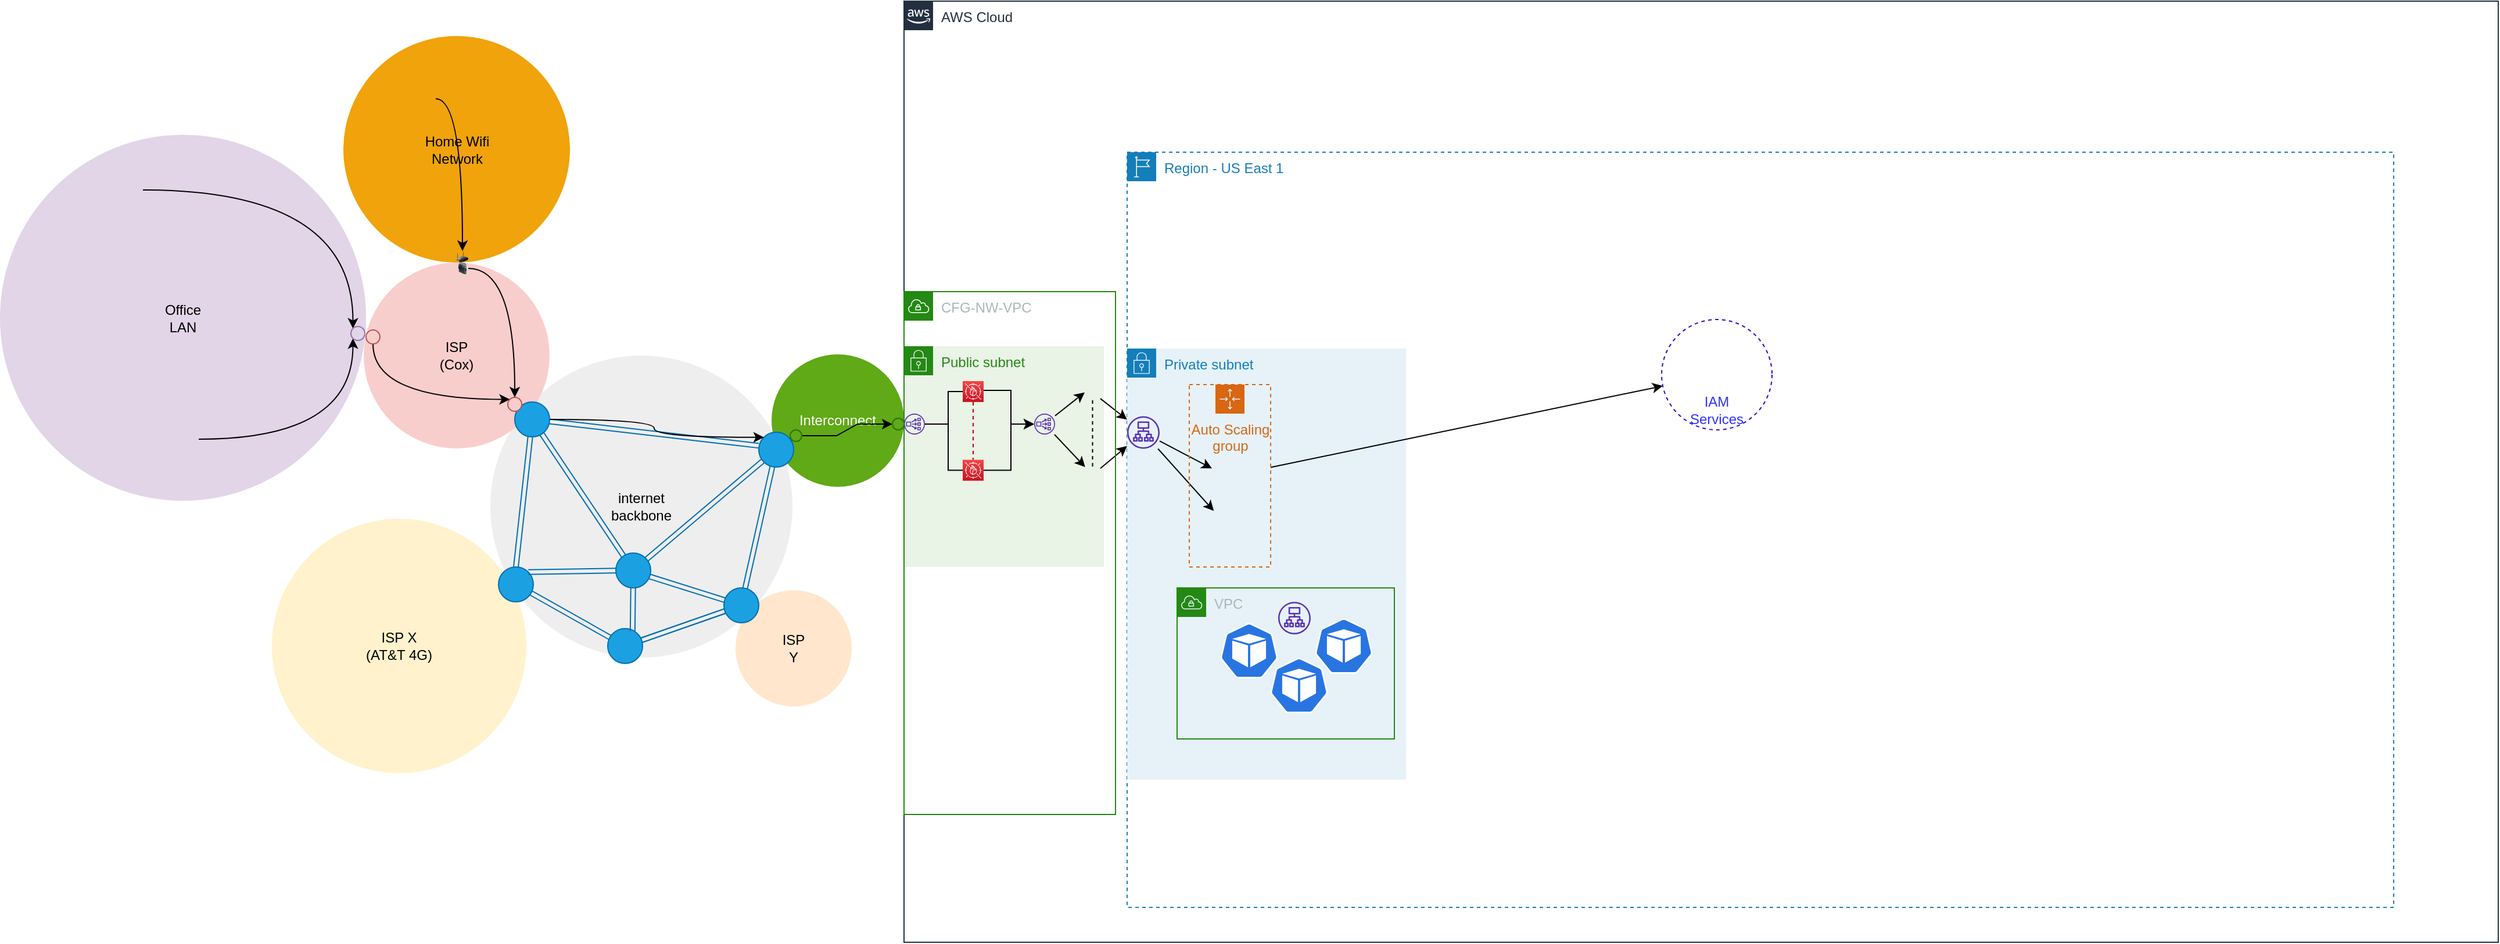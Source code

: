 <mxfile version="14.9.6" type="github">
  <diagram id="wZ5m5fd0sFRycb3nMDRE" name="Page-1">
    <mxGraphModel dx="848" dy="474" grid="1" gridSize="10" guides="1" tooltips="1" connect="1" arrows="1" fold="1" page="1" pageScale="1" pageWidth="1100" pageHeight="850" math="0" shadow="0">
      <root>
        <mxCell id="0" />
        <mxCell id="1" parent="0" />
        <mxCell id="9LF7i5iPYAwtUj0q6y-a-134" value="AWS Cloud" style="points=[[0,0],[0.25,0],[0.5,0],[0.75,0],[1,0],[1,0.25],[1,0.5],[1,0.75],[1,1],[0.75,1],[0.5,1],[0.25,1],[0,1],[0,0.75],[0,0.5],[0,0.25]];outlineConnect=0;gradientColor=none;html=1;whiteSpace=wrap;fontSize=12;fontStyle=0;shape=mxgraph.aws4.group;grIcon=mxgraph.aws4.group_aws_cloud_alt;strokeColor=#232F3E;fillColor=none;verticalAlign=top;align=left;spacingLeft=30;fontColor=#232F3E;dashed=0;" vertex="1" parent="1">
          <mxGeometry x="818" y="20" width="1372" height="810" as="geometry" />
        </mxCell>
        <mxCell id="9LF7i5iPYAwtUj0q6y-a-136" value="Region - US East 1" style="points=[[0,0],[0.25,0],[0.5,0],[0.75,0],[1,0],[1,0.25],[1,0.5],[1,0.75],[1,1],[0.75,1],[0.5,1],[0.25,1],[0,1],[0,0.75],[0,0.5],[0,0.25]];outlineConnect=0;gradientColor=none;html=1;whiteSpace=wrap;fontSize=12;fontStyle=0;shape=mxgraph.aws4.group;grIcon=mxgraph.aws4.group_region;strokeColor=#147EBA;fillColor=none;verticalAlign=top;align=left;spacingLeft=30;fontColor=#147EBA;dashed=1;" vertex="1" parent="1">
          <mxGeometry x="1010" y="150" width="1090" height="650" as="geometry" />
        </mxCell>
        <mxCell id="9LF7i5iPYAwtUj0q6y-a-141" value="Private subnet" style="points=[[0,0],[0.25,0],[0.5,0],[0.75,0],[1,0],[1,0.25],[1,0.5],[1,0.75],[1,1],[0.75,1],[0.5,1],[0.25,1],[0,1],[0,0.75],[0,0.5],[0,0.25]];outlineConnect=0;gradientColor=none;html=1;whiteSpace=wrap;fontSize=12;fontStyle=0;shape=mxgraph.aws4.group;grIcon=mxgraph.aws4.group_security_group;grStroke=0;strokeColor=#147EBA;fillColor=#E6F2F8;verticalAlign=top;align=left;spacingLeft=30;fontColor=#147EBA;dashed=0;" vertex="1" parent="1">
          <mxGeometry x="1010" y="319" width="240" height="371" as="geometry" />
        </mxCell>
        <mxCell id="9LF7i5iPYAwtUj0q6y-a-138" value="Public subnet" style="points=[[0,0],[0.25,0],[0.5,0],[0.75,0],[1,0],[1,0.25],[1,0.5],[1,0.75],[1,1],[0.75,1],[0.5,1],[0.25,1],[0,1],[0,0.75],[0,0.5],[0,0.25]];outlineConnect=0;gradientColor=none;html=1;whiteSpace=wrap;fontSize=12;fontStyle=0;shape=mxgraph.aws4.group;grIcon=mxgraph.aws4.group_security_group;grStroke=0;strokeColor=#248814;fillColor=#E9F3E6;verticalAlign=top;align=left;spacingLeft=30;fontColor=#248814;dashed=0;" vertex="1" parent="1">
          <mxGeometry x="818" y="317" width="172" height="190" as="geometry" />
        </mxCell>
        <mxCell id="9LF7i5iPYAwtUj0q6y-a-24" value="Interconnect" style="ellipse;whiteSpace=wrap;html=1;aspect=fixed;fillColor=#60a917;fontColor=#ffffff;strokeColor=none;" vertex="1" parent="1">
          <mxGeometry x="704" y="324" width="114" height="114" as="geometry" />
        </mxCell>
        <mxCell id="9LF7i5iPYAwtUj0q6y-a-23" value="internet&lt;br&gt;backbone" style="ellipse;whiteSpace=wrap;html=1;aspect=fixed;fillColor=#eeeeee;strokeColor=none;" vertex="1" parent="1">
          <mxGeometry x="462" y="325" width="260" height="260" as="geometry" />
        </mxCell>
        <mxCell id="9LF7i5iPYAwtUj0q6y-a-22" value="Office &lt;br&gt;LAN" style="ellipse;whiteSpace=wrap;html=1;aspect=fixed;fillColor=#e1d5e7;strokeColor=none;" vertex="1" parent="1">
          <mxGeometry x="40" y="135" width="315" height="315" as="geometry" />
        </mxCell>
        <mxCell id="9LF7i5iPYAwtUj0q6y-a-73" value="" style="edgeStyle=orthogonalEdgeStyle;curved=1;rounded=0;orthogonalLoop=1;jettySize=auto;html=1;endArrow=classic;endFill=1;entryX=0;entryY=0;entryDx=0;entryDy=0;" edge="1" parent="1" source="9LF7i5iPYAwtUj0q6y-a-4" target="9LF7i5iPYAwtUj0q6y-a-57">
          <mxGeometry relative="1" as="geometry">
            <mxPoint x="306.5" y="159" as="targetPoint" />
          </mxGeometry>
        </mxCell>
        <mxCell id="9LF7i5iPYAwtUj0q6y-a-4" value="" style="shape=image;html=1;verticalAlign=top;verticalLabelPosition=bottom;labelBackgroundColor=#ffffff;imageAspect=0;aspect=fixed;image=https://cdn4.iconfinder.com/data/icons/internet-security-flat-2/32/Internet_Security_Browser_webpage_website_web_page-128.png" vertex="1" parent="1">
          <mxGeometry x="115" y="158.5" width="48" height="48" as="geometry" />
        </mxCell>
        <mxCell id="9LF7i5iPYAwtUj0q6y-a-19" value="ISP&lt;br&gt;(Cox)" style="ellipse;whiteSpace=wrap;html=1;aspect=fixed;fillColor=#f8cecc;strokeColor=none;" vertex="1" parent="1">
          <mxGeometry x="353" y="245" width="160" height="160" as="geometry" />
        </mxCell>
        <mxCell id="9LF7i5iPYAwtUj0q6y-a-20" value="ISP X&lt;br&gt;(AT&amp;amp;T 4G)" style="ellipse;whiteSpace=wrap;html=1;aspect=fixed;fillColor=#fff2cc;strokeColor=none;" vertex="1" parent="1">
          <mxGeometry x="274" y="465.5" width="219" height="219" as="geometry" />
        </mxCell>
        <mxCell id="9LF7i5iPYAwtUj0q6y-a-47" value="" style="edgeStyle=none;rounded=0;orthogonalLoop=1;jettySize=auto;html=1;endArrow=none;endFill=0;shape=link;fillColor=#1ba1e2;strokeColor=#006EAF;" edge="1" parent="1" source="9LF7i5iPYAwtUj0q6y-a-27" target="9LF7i5iPYAwtUj0q6y-a-46">
          <mxGeometry relative="1" as="geometry" />
        </mxCell>
        <mxCell id="9LF7i5iPYAwtUj0q6y-a-27" value="" style="ellipse;whiteSpace=wrap;html=1;aspect=fixed;fillColor=#1ba1e2;fontColor=#ffffff;strokeColor=#006EAF;" vertex="1" parent="1">
          <mxGeometry x="693" y="391" width="30" height="30" as="geometry" />
        </mxCell>
        <mxCell id="9LF7i5iPYAwtUj0q6y-a-40" value="" style="rounded=0;orthogonalLoop=1;jettySize=auto;html=1;endArrow=none;endFill=0;shape=link;fillColor=#1ba1e2;strokeColor=#006EAF;exitX=0.5;exitY=0;exitDx=0;exitDy=0;" edge="1" parent="1" source="9LF7i5iPYAwtUj0q6y-a-30" target="9LF7i5iPYAwtUj0q6y-a-35">
          <mxGeometry relative="1" as="geometry">
            <mxPoint x="512.027" y="376.685" as="sourcePoint" />
          </mxGeometry>
        </mxCell>
        <mxCell id="9LF7i5iPYAwtUj0q6y-a-43" value="" style="edgeStyle=none;rounded=0;orthogonalLoop=1;jettySize=auto;html=1;endArrow=none;endFill=0;shape=link;fillColor=#1ba1e2;strokeColor=#006EAF;" edge="1" parent="1" source="9LF7i5iPYAwtUj0q6y-a-30" target="9LF7i5iPYAwtUj0q6y-a-42">
          <mxGeometry relative="1" as="geometry" />
        </mxCell>
        <mxCell id="9LF7i5iPYAwtUj0q6y-a-30" value="" style="ellipse;whiteSpace=wrap;html=1;aspect=fixed;fillColor=#1ba1e2;fontColor=#ffffff;strokeColor=#006EAF;" vertex="1" parent="1">
          <mxGeometry x="469" y="507" width="30" height="30" as="geometry" />
        </mxCell>
        <mxCell id="9LF7i5iPYAwtUj0q6y-a-31" value="ISP&lt;br&gt;Y" style="ellipse;whiteSpace=wrap;html=1;aspect=fixed;fillColor=#ffe6cc;strokeColor=none;" vertex="1" parent="1">
          <mxGeometry x="673" y="527" width="100" height="100" as="geometry" />
        </mxCell>
        <mxCell id="9LF7i5iPYAwtUj0q6y-a-45" value="" style="edgeStyle=none;rounded=0;orthogonalLoop=1;jettySize=auto;html=1;endArrow=none;endFill=0;shape=link;fillColor=#1ba1e2;strokeColor=#006EAF;" edge="1" parent="1" source="9LF7i5iPYAwtUj0q6y-a-32" target="9LF7i5iPYAwtUj0q6y-a-27">
          <mxGeometry relative="1" as="geometry" />
        </mxCell>
        <mxCell id="9LF7i5iPYAwtUj0q6y-a-53" value="" style="edgeStyle=none;shape=link;rounded=0;orthogonalLoop=1;jettySize=auto;html=1;endArrow=none;endFill=0;fillColor=#1ba1e2;strokeColor=#006EAF;" edge="1" parent="1" source="9LF7i5iPYAwtUj0q6y-a-32" target="9LF7i5iPYAwtUj0q6y-a-42">
          <mxGeometry relative="1" as="geometry" />
        </mxCell>
        <mxCell id="9LF7i5iPYAwtUj0q6y-a-55" value="" style="edgeStyle=none;shape=link;rounded=0;orthogonalLoop=1;jettySize=auto;html=1;endArrow=none;endFill=0;entryX=0.924;entryY=0.66;entryDx=0;entryDy=0;fillColor=#1ba1e2;strokeColor=#006EAF;entryPerimeter=0;" edge="1" parent="1" source="9LF7i5iPYAwtUj0q6y-a-32" target="9LF7i5iPYAwtUj0q6y-a-46">
          <mxGeometry relative="1" as="geometry" />
        </mxCell>
        <mxCell id="9LF7i5iPYAwtUj0q6y-a-32" value="" style="ellipse;whiteSpace=wrap;html=1;aspect=fixed;fillColor=#1ba1e2;fontColor=#ffffff;strokeColor=#006EAF;" vertex="1" parent="1">
          <mxGeometry x="663" y="525" width="30" height="30" as="geometry" />
        </mxCell>
        <mxCell id="9LF7i5iPYAwtUj0q6y-a-56" value="" style="edgeStyle=none;shape=link;rounded=0;orthogonalLoop=1;jettySize=auto;html=1;endArrow=none;endFill=0;entryX=-0.006;entryY=0.386;entryDx=0;entryDy=0;fillColor=#1ba1e2;strokeColor=#006EAF;entryPerimeter=0;" edge="1" parent="1" source="9LF7i5iPYAwtUj0q6y-a-35" target="9LF7i5iPYAwtUj0q6y-a-27">
          <mxGeometry relative="1" as="geometry" />
        </mxCell>
        <mxCell id="9LF7i5iPYAwtUj0q6y-a-84" value="" style="edgeStyle=orthogonalEdgeStyle;curved=1;rounded=0;orthogonalLoop=1;jettySize=auto;html=1;endArrow=classic;endFill=1;entryX=0;entryY=0;entryDx=0;entryDy=0;" edge="1" parent="1" source="9LF7i5iPYAwtUj0q6y-a-35" target="9LF7i5iPYAwtUj0q6y-a-27">
          <mxGeometry relative="1" as="geometry">
            <mxPoint x="593.0" y="380" as="targetPoint" />
            <Array as="points">
              <mxPoint x="603" y="380" />
              <mxPoint x="603" y="395" />
            </Array>
          </mxGeometry>
        </mxCell>
        <mxCell id="9LF7i5iPYAwtUj0q6y-a-35" value="" style="ellipse;whiteSpace=wrap;html=1;aspect=fixed;fillColor=#1ba1e2;fontColor=#ffffff;strokeColor=#006EAF;" vertex="1" parent="1">
          <mxGeometry x="483" y="365" width="30" height="30" as="geometry" />
        </mxCell>
        <mxCell id="9LF7i5iPYAwtUj0q6y-a-75" value="" style="edgeStyle=orthogonalEdgeStyle;curved=1;rounded=0;orthogonalLoop=1;jettySize=auto;html=1;endArrow=classic;endFill=1;entryX=0;entryY=1;entryDx=0;entryDy=0;" edge="1" parent="1" source="9LF7i5iPYAwtUj0q6y-a-36" target="9LF7i5iPYAwtUj0q6y-a-57">
          <mxGeometry relative="1" as="geometry">
            <mxPoint x="306.5" y="397.0" as="targetPoint" />
            <Array as="points">
              <mxPoint x="344" y="397" />
            </Array>
          </mxGeometry>
        </mxCell>
        <mxCell id="9LF7i5iPYAwtUj0q6y-a-36" value="" style="shape=image;html=1;verticalAlign=top;verticalLabelPosition=bottom;labelBackgroundColor=#ffffff;imageAspect=0;aspect=fixed;image=https://cdn4.iconfinder.com/data/icons/internet-security-flat-2/32/Internet_Security_Browser_webpage_website_web_page-128.png" vertex="1" parent="1">
          <mxGeometry x="163" y="373" width="48" height="48" as="geometry" />
        </mxCell>
        <mxCell id="9LF7i5iPYAwtUj0q6y-a-37" value="Home Wifi &lt;br&gt;Network" style="ellipse;whiteSpace=wrap;html=1;aspect=fixed;fillColor=#f0a30a;fontColor=#000000;strokeColor=none;" vertex="1" parent="1">
          <mxGeometry x="335.5" y="50" width="195" height="195" as="geometry" />
        </mxCell>
        <mxCell id="9LF7i5iPYAwtUj0q6y-a-78" value="" style="edgeStyle=orthogonalEdgeStyle;curved=1;rounded=0;orthogonalLoop=1;jettySize=auto;html=1;endArrow=classic;endFill=1;entryX=0.5;entryY=0;entryDx=0;entryDy=0;" edge="1" parent="1" source="9LF7i5iPYAwtUj0q6y-a-39" target="9LF7i5iPYAwtUj0q6y-a-60">
          <mxGeometry relative="1" as="geometry" />
        </mxCell>
        <mxCell id="9LF7i5iPYAwtUj0q6y-a-39" value="" style="shape=image;html=1;verticalAlign=top;verticalLabelPosition=bottom;labelBackgroundColor=#ffffff;imageAspect=0;aspect=fixed;image=https://cdn4.iconfinder.com/data/icons/internet-security-flat-2/32/Internet_Security_Browser_webpage_website_web_page-128.png" vertex="1" parent="1">
          <mxGeometry x="367" y="80" width="48" height="48" as="geometry" />
        </mxCell>
        <mxCell id="9LF7i5iPYAwtUj0q6y-a-44" value="" style="edgeStyle=none;rounded=0;orthogonalLoop=1;jettySize=auto;html=1;endArrow=none;endFill=0;shape=link;fillColor=#1ba1e2;strokeColor=#006EAF;" edge="1" parent="1" source="9LF7i5iPYAwtUj0q6y-a-42" target="9LF7i5iPYAwtUj0q6y-a-32">
          <mxGeometry relative="1" as="geometry" />
        </mxCell>
        <mxCell id="9LF7i5iPYAwtUj0q6y-a-42" value="" style="ellipse;whiteSpace=wrap;html=1;aspect=fixed;fillColor=#1ba1e2;fontColor=#ffffff;strokeColor=#006EAF;" vertex="1" parent="1">
          <mxGeometry x="563" y="560" width="30" height="30" as="geometry" />
        </mxCell>
        <mxCell id="9LF7i5iPYAwtUj0q6y-a-48" value="" style="edgeStyle=none;rounded=0;orthogonalLoop=1;jettySize=auto;html=1;endArrow=none;endFill=0;shape=link;fillColor=#1ba1e2;strokeColor=#006EAF;" edge="1" parent="1" source="9LF7i5iPYAwtUj0q6y-a-46" target="9LF7i5iPYAwtUj0q6y-a-35">
          <mxGeometry relative="1" as="geometry" />
        </mxCell>
        <mxCell id="9LF7i5iPYAwtUj0q6y-a-50" value="" style="edgeStyle=none;shape=link;rounded=0;orthogonalLoop=1;jettySize=auto;html=1;endArrow=none;endFill=0;entryX=1;entryY=0;entryDx=0;entryDy=0;fillColor=#1ba1e2;strokeColor=#006EAF;" edge="1" parent="1" source="9LF7i5iPYAwtUj0q6y-a-46" target="9LF7i5iPYAwtUj0q6y-a-30">
          <mxGeometry relative="1" as="geometry">
            <mxPoint x="554.5" y="510" as="targetPoint" />
          </mxGeometry>
        </mxCell>
        <mxCell id="9LF7i5iPYAwtUj0q6y-a-52" value="" style="edgeStyle=none;shape=link;rounded=0;orthogonalLoop=1;jettySize=auto;html=1;endArrow=none;endFill=0;entryX=0.714;entryY=0.076;entryDx=0;entryDy=0;fillColor=#1ba1e2;strokeColor=#006EAF;entryPerimeter=0;" edge="1" parent="1" source="9LF7i5iPYAwtUj0q6y-a-46" target="9LF7i5iPYAwtUj0q6y-a-42">
          <mxGeometry relative="1" as="geometry">
            <mxPoint x="554.5" y="495" as="targetPoint" />
          </mxGeometry>
        </mxCell>
        <mxCell id="9LF7i5iPYAwtUj0q6y-a-46" value="" style="ellipse;whiteSpace=wrap;html=1;aspect=fixed;fillColor=#1ba1e2;fontColor=#ffffff;strokeColor=#006EAF;" vertex="1" parent="1">
          <mxGeometry x="570" y="495" width="30" height="30" as="geometry" />
        </mxCell>
        <mxCell id="9LF7i5iPYAwtUj0q6y-a-57" value="" style="ellipse;whiteSpace=wrap;html=1;aspect=fixed;strokeColor=#9673a6;fillColor=#e1d5e7;" vertex="1" parent="1">
          <mxGeometry x="342" y="300" width="12" height="12" as="geometry" />
        </mxCell>
        <mxCell id="9LF7i5iPYAwtUj0q6y-a-60" value="" style="image;html=1;image=img/lib/clip_art/networking/Wireless_Router_128x128.png;fillColor=none;" vertex="1" parent="1">
          <mxGeometry x="433" y="235" width="10" height="10" as="geometry" />
        </mxCell>
        <mxCell id="9LF7i5iPYAwtUj0q6y-a-77" value="" style="edgeStyle=orthogonalEdgeStyle;curved=1;rounded=0;orthogonalLoop=1;jettySize=auto;html=1;endArrow=classic;endFill=1;" edge="1" parent="1" source="9LF7i5iPYAwtUj0q6y-a-61" target="9LF7i5iPYAwtUj0q6y-a-65">
          <mxGeometry relative="1" as="geometry" />
        </mxCell>
        <mxCell id="9LF7i5iPYAwtUj0q6y-a-61" value="" style="image;html=1;image=img/lib/clip_art/networking/Modem_128x128.png;fillColor=none;" vertex="1" parent="1">
          <mxGeometry x="433" y="245" width="10" height="10" as="geometry" />
        </mxCell>
        <mxCell id="9LF7i5iPYAwtUj0q6y-a-76" value="" style="edgeStyle=orthogonalEdgeStyle;curved=1;rounded=0;orthogonalLoop=1;jettySize=auto;html=1;endArrow=classic;endFill=1;entryX=0;entryY=0;entryDx=0;entryDy=0;" edge="1" parent="1" source="9LF7i5iPYAwtUj0q6y-a-63" target="9LF7i5iPYAwtUj0q6y-a-65">
          <mxGeometry relative="1" as="geometry">
            <Array as="points">
              <mxPoint x="361" y="363" />
            </Array>
          </mxGeometry>
        </mxCell>
        <mxCell id="9LF7i5iPYAwtUj0q6y-a-63" value="" style="ellipse;whiteSpace=wrap;html=1;aspect=fixed;strokeColor=#b85450;fillColor=#f8cecc;" vertex="1" parent="1">
          <mxGeometry x="355" y="303" width="12" height="12" as="geometry" />
        </mxCell>
        <mxCell id="9LF7i5iPYAwtUj0q6y-a-64" value="" style="shape=image;html=1;verticalAlign=top;verticalLabelPosition=bottom;labelBackgroundColor=#ffffff;imageAspect=0;aspect=fixed;image=https://cdn4.iconfinder.com/data/icons/internet-security-flat-2/32/Internet_Security_Browser_webpage_website_web_page-128.png" vertex="1" parent="1">
          <mxGeometry x="178.5" y="551" width="48" height="48" as="geometry" />
        </mxCell>
        <mxCell id="9LF7i5iPYAwtUj0q6y-a-65" value="" style="ellipse;whiteSpace=wrap;html=1;aspect=fixed;strokeColor=#b85450;fillColor=#f8cecc;" vertex="1" parent="1">
          <mxGeometry x="477" y="361" width="12" height="12" as="geometry" />
        </mxCell>
        <mxCell id="9LF7i5iPYAwtUj0q6y-a-86" value="" style="edgeStyle=entityRelationEdgeStyle;rounded=0;orthogonalLoop=1;jettySize=auto;html=1;endArrow=classic;endFill=1;entryX=0;entryY=0.5;entryDx=0;entryDy=0;" edge="1" parent="1" source="9LF7i5iPYAwtUj0q6y-a-79" target="9LF7i5iPYAwtUj0q6y-a-80">
          <mxGeometry relative="1" as="geometry">
            <mxPoint x="725" y="309" as="targetPoint" />
          </mxGeometry>
        </mxCell>
        <mxCell id="9LF7i5iPYAwtUj0q6y-a-79" value="" style="ellipse;whiteSpace=wrap;html=1;aspect=fixed;strokeColor=#2D7600;fillColor=#60a917;fontColor=#ffffff;" vertex="1" parent="1">
          <mxGeometry x="720" y="389" width="10" height="10" as="geometry" />
        </mxCell>
        <mxCell id="9LF7i5iPYAwtUj0q6y-a-80" value="" style="ellipse;whiteSpace=wrap;html=1;aspect=fixed;strokeColor=#2D7600;fillColor=#60a917;fontColor=#ffffff;" vertex="1" parent="1">
          <mxGeometry x="808" y="379" width="10" height="10" as="geometry" />
        </mxCell>
        <mxCell id="9LF7i5iPYAwtUj0q6y-a-118" value="" style="edgeStyle=none;rounded=0;orthogonalLoop=1;jettySize=auto;html=1;fontColor=#3333FF;endArrow=classic;endFill=1;" edge="1" parent="1" source="9LF7i5iPYAwtUj0q6y-a-87" target="9LF7i5iPYAwtUj0q6y-a-117">
          <mxGeometry relative="1" as="geometry" />
        </mxCell>
        <mxCell id="9LF7i5iPYAwtUj0q6y-a-132" value="" style="edgeStyle=none;rounded=0;orthogonalLoop=1;jettySize=auto;html=1;fontColor=#3333FF;endArrow=classic;endFill=1;" edge="1" parent="1" source="9LF7i5iPYAwtUj0q6y-a-87" target="9LF7i5iPYAwtUj0q6y-a-129">
          <mxGeometry relative="1" as="geometry" />
        </mxCell>
        <mxCell id="9LF7i5iPYAwtUj0q6y-a-87" value="" style="outlineConnect=0;fontColor=#232F3E;gradientColor=none;fillColor=#5A30B5;strokeColor=none;dashed=0;verticalLabelPosition=bottom;verticalAlign=top;align=center;html=1;fontSize=12;fontStyle=0;aspect=fixed;pointerEvents=1;shape=mxgraph.aws4.application_load_balancer;" vertex="1" parent="1">
          <mxGeometry x="1010" y="377.25" width="28" height="28" as="geometry" />
        </mxCell>
        <mxCell id="9LF7i5iPYAwtUj0q6y-a-91" value="" style="edgeStyle=orthogonalEdgeStyle;rounded=0;orthogonalLoop=1;jettySize=auto;html=1;endArrow=classic;endFill=1;startArrow=none;" edge="1" parent="1" source="9LF7i5iPYAwtUj0q6y-a-93" target="9LF7i5iPYAwtUj0q6y-a-90">
          <mxGeometry relative="1" as="geometry">
            <Array as="points">
              <mxPoint x="910" y="355" />
              <mxPoint x="910" y="384" />
            </Array>
          </mxGeometry>
        </mxCell>
        <mxCell id="9LF7i5iPYAwtUj0q6y-a-97" value="" style="edgeStyle=orthogonalEdgeStyle;rounded=0;orthogonalLoop=1;jettySize=auto;html=1;endArrow=none;endFill=0;entryX=0;entryY=0.5;entryDx=0;entryDy=0;entryPerimeter=0;" edge="1" parent="1" source="9LF7i5iPYAwtUj0q6y-a-89" target="9LF7i5iPYAwtUj0q6y-a-95">
          <mxGeometry relative="1" as="geometry">
            <mxPoint x="845.5" y="408" as="sourcePoint" />
            <mxPoint x="841.5" y="509.5" as="targetPoint" />
            <Array as="points">
              <mxPoint x="856" y="384" />
              <mxPoint x="856" y="424" />
            </Array>
          </mxGeometry>
        </mxCell>
        <mxCell id="9LF7i5iPYAwtUj0q6y-a-89" value="" style="outlineConnect=0;fontColor=#232F3E;gradientColor=none;fillColor=#5A30B5;strokeColor=none;dashed=0;verticalLabelPosition=bottom;verticalAlign=top;align=center;html=1;fontSize=12;fontStyle=0;aspect=fixed;pointerEvents=1;shape=mxgraph.aws4.network_load_balancer;" vertex="1" parent="1">
          <mxGeometry x="818" y="375" width="18" height="18" as="geometry" />
        </mxCell>
        <mxCell id="9LF7i5iPYAwtUj0q6y-a-109" value="" style="edgeStyle=none;rounded=0;orthogonalLoop=1;jettySize=auto;html=1;fontColor=#3333FF;endArrow=classic;endFill=1;" edge="1" parent="1" source="9LF7i5iPYAwtUj0q6y-a-90" target="9LF7i5iPYAwtUj0q6y-a-107">
          <mxGeometry relative="1" as="geometry" />
        </mxCell>
        <mxCell id="9LF7i5iPYAwtUj0q6y-a-111" value="" style="edgeStyle=none;rounded=0;orthogonalLoop=1;jettySize=auto;html=1;fontColor=#3333FF;endArrow=classic;endFill=1;entryX=0;entryY=0.5;entryDx=0;entryDy=0;" edge="1" parent="1" source="9LF7i5iPYAwtUj0q6y-a-90" target="9LF7i5iPYAwtUj0q6y-a-104">
          <mxGeometry relative="1" as="geometry">
            <mxPoint x="939" y="319" as="targetPoint" />
          </mxGeometry>
        </mxCell>
        <mxCell id="9LF7i5iPYAwtUj0q6y-a-90" value="" style="outlineConnect=0;fontColor=#232F3E;gradientColor=none;fillColor=#5A30B5;strokeColor=none;dashed=0;verticalLabelPosition=bottom;verticalAlign=top;align=center;html=1;fontSize=12;fontStyle=0;aspect=fixed;pointerEvents=1;shape=mxgraph.aws4.network_load_balancer;" vertex="1" parent="1">
          <mxGeometry x="930" y="375" width="18" height="18" as="geometry" />
        </mxCell>
        <mxCell id="9LF7i5iPYAwtUj0q6y-a-102" value="" style="edgeStyle=none;rounded=0;orthogonalLoop=1;jettySize=auto;html=1;fontColor=#3333FF;endArrow=none;endFill=0;dashed=1;fillColor=#e51400;strokeColor=#B20000;" edge="1" parent="1" source="9LF7i5iPYAwtUj0q6y-a-93" target="9LF7i5iPYAwtUj0q6y-a-95">
          <mxGeometry relative="1" as="geometry" />
        </mxCell>
        <mxCell id="9LF7i5iPYAwtUj0q6y-a-93" value="" style="points=[[0,0,0],[0.25,0,0],[0.5,0,0],[0.75,0,0],[1,0,0],[0,1,0],[0.25,1,0],[0.5,1,0],[0.75,1,0],[1,1,0],[0,0.25,0],[0,0.5,0],[0,0.75,0],[1,0.25,0],[1,0.5,0],[1,0.75,0]];outlineConnect=0;fontColor=#232F3E;gradientColor=#F54749;gradientDirection=north;fillColor=#C7131F;strokeColor=#ffffff;dashed=0;verticalLabelPosition=bottom;verticalAlign=top;align=center;html=1;fontSize=12;fontStyle=0;aspect=fixed;shape=mxgraph.aws4.resourceIcon;resIcon=mxgraph.aws4.waf;" vertex="1" parent="1">
          <mxGeometry x="868.5" y="347" width="18" height="18" as="geometry" />
        </mxCell>
        <mxCell id="9LF7i5iPYAwtUj0q6y-a-94" value="" style="edgeStyle=orthogonalEdgeStyle;rounded=0;orthogonalLoop=1;jettySize=auto;html=1;endArrow=none;endFill=1;entryX=0;entryY=0.5;entryDx=0;entryDy=0;entryPerimeter=0;" edge="1" parent="1" source="9LF7i5iPYAwtUj0q6y-a-89" target="9LF7i5iPYAwtUj0q6y-a-93">
          <mxGeometry relative="1" as="geometry">
            <mxPoint x="845.5" y="408" as="sourcePoint" />
            <mxPoint x="918.5" y="366.5" as="targetPoint" />
          </mxGeometry>
        </mxCell>
        <mxCell id="9LF7i5iPYAwtUj0q6y-a-98" value="" style="edgeStyle=orthogonalEdgeStyle;rounded=0;orthogonalLoop=1;jettySize=auto;html=1;endArrow=classic;endFill=1;" edge="1" parent="1" source="9LF7i5iPYAwtUj0q6y-a-95" target="9LF7i5iPYAwtUj0q6y-a-90">
          <mxGeometry relative="1" as="geometry">
            <Array as="points">
              <mxPoint x="910" y="424" />
              <mxPoint x="910" y="384" />
            </Array>
          </mxGeometry>
        </mxCell>
        <mxCell id="9LF7i5iPYAwtUj0q6y-a-95" value="" style="points=[[0,0,0],[0.25,0,0],[0.5,0,0],[0.75,0,0],[1,0,0],[0,1,0],[0.25,1,0],[0.5,1,0],[0.75,1,0],[1,1,0],[0,0.25,0],[0,0.5,0],[0,0.75,0],[1,0.25,0],[1,0.5,0],[1,0.75,0]];outlineConnect=0;fontColor=#232F3E;gradientColor=#F54749;gradientDirection=north;fillColor=#C7131F;strokeColor=#ffffff;dashed=0;verticalLabelPosition=bottom;verticalAlign=top;align=center;html=1;fontSize=12;fontStyle=0;aspect=fixed;shape=mxgraph.aws4.resourceIcon;resIcon=mxgraph.aws4.waf;" vertex="1" parent="1">
          <mxGeometry x="868.5" y="414.75" width="18" height="18" as="geometry" />
        </mxCell>
        <mxCell id="9LF7i5iPYAwtUj0q6y-a-108" value="" style="edgeStyle=none;rounded=0;orthogonalLoop=1;jettySize=auto;html=1;dashed=1;fontColor=#3333FF;endArrow=none;endFill=0;" edge="1" parent="1" source="9LF7i5iPYAwtUj0q6y-a-104" target="9LF7i5iPYAwtUj0q6y-a-107">
          <mxGeometry relative="1" as="geometry" />
        </mxCell>
        <mxCell id="9LF7i5iPYAwtUj0q6y-a-114" value="" style="edgeStyle=none;rounded=0;orthogonalLoop=1;jettySize=auto;html=1;fontColor=#3333FF;endArrow=classic;endFill=1;" edge="1" parent="1" source="9LF7i5iPYAwtUj0q6y-a-104" target="9LF7i5iPYAwtUj0q6y-a-87">
          <mxGeometry relative="1" as="geometry" />
        </mxCell>
        <mxCell id="9LF7i5iPYAwtUj0q6y-a-104" value="" style="shape=image;verticalLabelPosition=bottom;labelBackgroundColor=#ffffff;verticalAlign=top;aspect=fixed;imageAspect=0;image=https://d7umqicpi7263.cloudfront.net/img/product/1469b9da-f902-46b6-bccb-fbd4c5787faf/05607207-25e7-4f9c-adbc-273feff2a282.png;" vertex="1" parent="1">
          <mxGeometry x="973.5" y="350" width="13.5" height="13.5" as="geometry" />
        </mxCell>
        <mxCell id="9LF7i5iPYAwtUj0q6y-a-115" value="" style="edgeStyle=none;rounded=0;orthogonalLoop=1;jettySize=auto;html=1;fontColor=#3333FF;endArrow=classic;endFill=1;" edge="1" parent="1" source="9LF7i5iPYAwtUj0q6y-a-107" target="9LF7i5iPYAwtUj0q6y-a-87">
          <mxGeometry relative="1" as="geometry" />
        </mxCell>
        <mxCell id="9LF7i5iPYAwtUj0q6y-a-107" value="" style="shape=image;verticalLabelPosition=bottom;labelBackgroundColor=#ffffff;verticalAlign=top;aspect=fixed;imageAspect=0;image=https://d7umqicpi7263.cloudfront.net/img/product/1469b9da-f902-46b6-bccb-fbd4c5787faf/05607207-25e7-4f9c-adbc-273feff2a282.png;" vertex="1" parent="1">
          <mxGeometry x="973.5" y="421" width="13.5" height="13.5" as="geometry" />
        </mxCell>
        <mxCell id="9LF7i5iPYAwtUj0q6y-a-112" value="" style="shape=image;verticalLabelPosition=bottom;labelBackgroundColor=#ffffff;verticalAlign=top;aspect=fixed;imageAspect=0;image=https://d7umqicpi7263.cloudfront.net/img/product/1469b9da-f902-46b6-bccb-fbd4c5787faf/05607207-25e7-4f9c-adbc-273feff2a282.png;" vertex="1" parent="1">
          <mxGeometry x="932.25" y="377.25" width="13.5" height="13.5" as="geometry" />
        </mxCell>
        <mxCell id="9LF7i5iPYAwtUj0q6y-a-127" value="" style="edgeStyle=none;rounded=0;orthogonalLoop=1;jettySize=auto;html=1;fontColor=#3333FF;endArrow=classic;endFill=1;" edge="1" parent="1" source="9LF7i5iPYAwtUj0q6y-a-140" target="9LF7i5iPYAwtUj0q6y-a-125">
          <mxGeometry relative="1" as="geometry" />
        </mxCell>
        <mxCell id="9LF7i5iPYAwtUj0q6y-a-117" value="" style="shape=image;html=1;verticalAlign=top;verticalLabelPosition=bottom;labelBackgroundColor=#ffffff;imageAspect=0;aspect=fixed;image=https://cdn4.iconfinder.com/data/icons/logos-brands-5/24/nginx-128.png;fontColor=#3333FF;fillColor=#ffffff;gradientColor=none;" vertex="1" parent="1">
          <mxGeometry x="1083" y="414.75" width="31" height="31" as="geometry" />
        </mxCell>
        <mxCell id="9LF7i5iPYAwtUj0q6y-a-120" value="" style="outlineConnect=0;fontColor=#232F3E;gradientColor=none;fillColor=#5A30B5;strokeColor=none;dashed=0;verticalLabelPosition=bottom;verticalAlign=top;align=center;html=1;fontSize=12;fontStyle=0;aspect=fixed;pointerEvents=1;shape=mxgraph.aws4.application_load_balancer;" vertex="1" parent="1">
          <mxGeometry x="1140" y="537" width="28" height="28" as="geometry" />
        </mxCell>
        <mxCell id="9LF7i5iPYAwtUj0q6y-a-121" value="" style="html=1;dashed=0;whitespace=wrap;fillColor=#2875E2;strokeColor=#ffffff;points=[[0.005,0.63,0],[0.1,0.2,0],[0.9,0.2,0],[0.5,0,0],[0.995,0.63,0],[0.72,0.99,0],[0.5,1,0],[0.28,0.99,0]];shape=mxgraph.kubernetes.icon;prIcon=pod;fontColor=#3333FF;verticalAlign=bottom;" vertex="1" parent="1">
          <mxGeometry x="1090" y="555" width="50" height="48" as="geometry" />
        </mxCell>
        <mxCell id="9LF7i5iPYAwtUj0q6y-a-122" value="" style="html=1;dashed=0;whitespace=wrap;fillColor=#2875E2;strokeColor=#ffffff;points=[[0.005,0.63,0],[0.1,0.2,0],[0.9,0.2,0],[0.5,0,0],[0.995,0.63,0],[0.72,0.99,0],[0.5,1,0],[0.28,0.99,0]];shape=mxgraph.kubernetes.icon;prIcon=pod;fontColor=#3333FF;verticalAlign=bottom;" vertex="1" parent="1">
          <mxGeometry x="1133" y="585" width="50" height="48" as="geometry" />
        </mxCell>
        <mxCell id="9LF7i5iPYAwtUj0q6y-a-123" value="" style="html=1;dashed=0;whitespace=wrap;fillColor=#2875E2;strokeColor=#ffffff;points=[[0.005,0.63,0],[0.1,0.2,0],[0.9,0.2,0],[0.5,0,0],[0.995,0.63,0],[0.72,0.99,0],[0.5,1,0],[0.28,0.99,0]];shape=mxgraph.kubernetes.icon;prIcon=pod;fontColor=#3333FF;verticalAlign=bottom;" vertex="1" parent="1">
          <mxGeometry x="1171.5" y="551" width="50" height="48" as="geometry" />
        </mxCell>
        <mxCell id="9LF7i5iPYAwtUj0q6y-a-125" value="IAM&lt;br&gt;Services" style="ellipse;whiteSpace=wrap;html=1;aspect=fixed;strokeColor=#3700CC;fillColor=none;fontColor=#3333FF;verticalAlign=bottom;dashed=1;" vertex="1" parent="1">
          <mxGeometry x="1470" y="294" width="95" height="95" as="geometry" />
        </mxCell>
        <mxCell id="9LF7i5iPYAwtUj0q6y-a-129" value="" style="shape=image;html=1;verticalAlign=top;verticalLabelPosition=bottom;labelBackgroundColor=#ffffff;imageAspect=0;aspect=fixed;image=https://cdn4.iconfinder.com/data/icons/logos-brands-5/24/nginx-128.png;fontColor=#3333FF;fillColor=#ffffff;gradientColor=none;" vertex="1" parent="1">
          <mxGeometry x="1083" y="458.75" width="31" height="31" as="geometry" />
        </mxCell>
        <mxCell id="9LF7i5iPYAwtUj0q6y-a-140" value="Auto Scaling group" style="points=[[0,0],[0.25,0],[0.5,0],[0.75,0],[1,0],[1,0.25],[1,0.5],[1,0.75],[1,1],[0.75,1],[0.5,1],[0.25,1],[0,1],[0,0.75],[0,0.5],[0,0.25]];outlineConnect=0;gradientColor=none;html=1;whiteSpace=wrap;fontSize=12;fontStyle=0;shape=mxgraph.aws4.groupCenter;grIcon=mxgraph.aws4.group_auto_scaling_group;grStroke=1;strokeColor=#D86613;fillColor=none;verticalAlign=top;align=center;fontColor=#D86613;dashed=1;spacingTop=25;" vertex="1" parent="1">
          <mxGeometry x="1063.5" y="350" width="70" height="157" as="geometry" />
        </mxCell>
        <mxCell id="9LF7i5iPYAwtUj0q6y-a-142" value="VPC" style="points=[[0,0],[0.25,0],[0.5,0],[0.75,0],[1,0],[1,0.25],[1,0.5],[1,0.75],[1,1],[0.75,1],[0.5,1],[0.25,1],[0,1],[0,0.75],[0,0.5],[0,0.25]];outlineConnect=0;gradientColor=none;html=1;whiteSpace=wrap;fontSize=12;fontStyle=0;shape=mxgraph.aws4.group;grIcon=mxgraph.aws4.group_vpc;strokeColor=#248814;fillColor=none;verticalAlign=top;align=left;spacingLeft=30;fontColor=#AAB7B8;dashed=0;" vertex="1" parent="1">
          <mxGeometry x="1053" y="525" width="187" height="130" as="geometry" />
        </mxCell>
        <mxCell id="9LF7i5iPYAwtUj0q6y-a-143" value="CFG-NW-VPC" style="points=[[0,0],[0.25,0],[0.5,0],[0.75,0],[1,0],[1,0.25],[1,0.5],[1,0.75],[1,1],[0.75,1],[0.5,1],[0.25,1],[0,1],[0,0.75],[0,0.5],[0,0.25]];outlineConnect=0;gradientColor=none;html=1;whiteSpace=wrap;fontSize=12;fontStyle=0;shape=mxgraph.aws4.group;grIcon=mxgraph.aws4.group_vpc;strokeColor=#248814;fillColor=none;verticalAlign=top;align=left;spacingLeft=30;fontColor=#AAB7B8;dashed=0;" vertex="1" parent="1">
          <mxGeometry x="818" y="270" width="182" height="450" as="geometry" />
        </mxCell>
      </root>
    </mxGraphModel>
  </diagram>
</mxfile>
